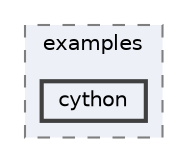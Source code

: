 digraph "/home/jam/Research/IRES-2025/dev/src/llm-scripts/testing/hypothesis-testing/hyp-env/lib/python3.12/site-packages/numpy/core/tests/examples/cython"
{
 // LATEX_PDF_SIZE
  bgcolor="transparent";
  edge [fontname=Helvetica,fontsize=10,labelfontname=Helvetica,labelfontsize=10];
  node [fontname=Helvetica,fontsize=10,shape=box,height=0.2,width=0.4];
  compound=true
  subgraph clusterdir_833b0bd04ca2ceca3a6d602edb64112d {
    graph [ bgcolor="#edf0f7", pencolor="grey50", label="examples", fontname=Helvetica,fontsize=10 style="filled,dashed", URL="dir_833b0bd04ca2ceca3a6d602edb64112d.html",tooltip=""]
  dir_febd4b3ddbe1c119d158a522544ad5b4 [label="cython", fillcolor="#edf0f7", color="grey25", style="filled,bold", URL="dir_febd4b3ddbe1c119d158a522544ad5b4.html",tooltip=""];
  }
}

